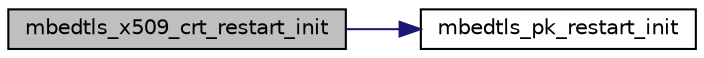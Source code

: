 digraph "mbedtls_x509_crt_restart_init"
{
 // LATEX_PDF_SIZE
  edge [fontname="Helvetica",fontsize="10",labelfontname="Helvetica",labelfontsize="10"];
  node [fontname="Helvetica",fontsize="10",shape=record];
  rankdir="LR";
  Node1 [label="mbedtls_x509_crt_restart_init",height=0.2,width=0.4,color="black", fillcolor="grey75", style="filled", fontcolor="black",tooltip="Initialize a restart context."];
  Node1 -> Node2 [color="midnightblue",fontsize="10",style="solid",fontname="Helvetica"];
  Node2 [label="mbedtls_pk_restart_init",height=0.2,width=0.4,color="black", fillcolor="white", style="filled",URL="$db/dbd/pk_8c.html#a68035977bd3664838529bcc0ad95e059",tooltip="Initialize a restart context."];
}
